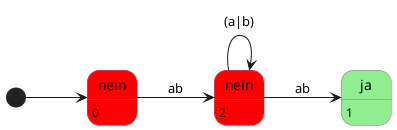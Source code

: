 @startuml
'scale 350 width
left to right direction

skinparam state {
  BackgroundColor<<YES>> LightGreen
  BackgroundColor<<NO>> Red
  BorderColor Gray
}

[*] --> n0

state "nein" as n0 <<NO>>
state "nein" as n1 <<NO>>
state "ja" as j0 <<YES>>

n0: 0
j0: 1
n1: 2

'n0 --> j0: ab(a|b)*ab
n0 --> n1: ab
n1 --> n1: (a|b)
n1 --> j0: ab
@enduml
